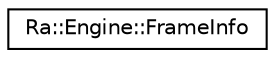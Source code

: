 digraph "Graphical Class Hierarchy"
{
 // INTERACTIVE_SVG=YES
 // LATEX_PDF_SIZE
  edge [fontname="Helvetica",fontsize="10",labelfontname="Helvetica",labelfontsize="10"];
  node [fontname="Helvetica",fontsize="10",shape=record];
  rankdir="LR";
  Node0 [label="Ra::Engine::FrameInfo",height=0.2,width=0.4,color="black", fillcolor="white", style="filled",URL="$structRa_1_1Engine_1_1FrameInfo.html",tooltip="Structure passed to each system before they fill the task queue."];
}
